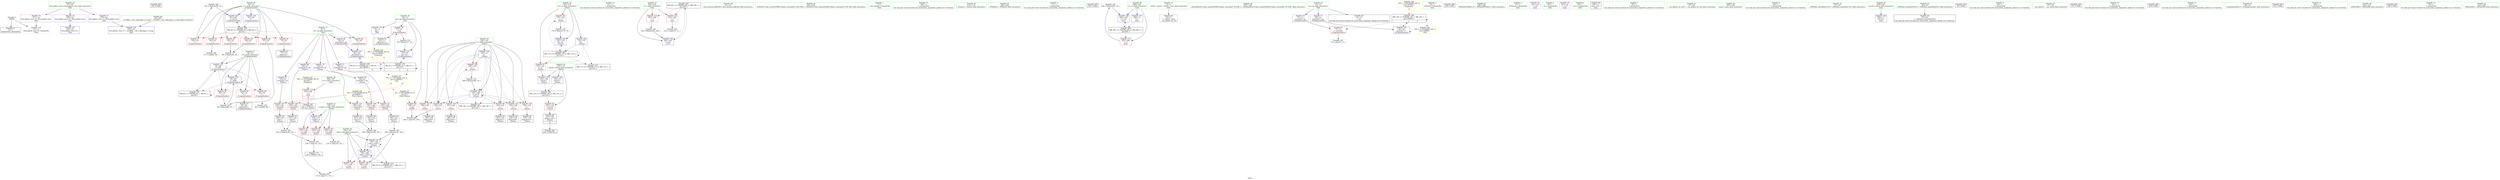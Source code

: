 digraph "SVFG" {
	label="SVFG";

	Node0x561d0405d8f0 [shape=record,color=grey,label="{NodeID: 0\nNullPtr}"];
	Node0x561d0405d8f0 -> Node0x561d04078e00[style=solid];
	Node0x561d0405d8f0 -> Node0x561d0407ea50[style=solid];
	Node0x561d040a0880 [shape=record,color=black,label="{NodeID: 263\n232 = PHI()\n}"];
	Node0x561d040825d0 [shape=record,color=grey,label="{NodeID: 180\n105 = Binary(104, 79, )\n}"];
	Node0x561d040825d0 -> Node0x561d0407f030[style=solid];
	Node0x561d040797e0 [shape=record,color=red,label="{NodeID: 97\n192\<--122\n\<--re\n_Z3ansx\n}"];
	Node0x561d040797e0 -> Node0x561d0407f780[style=solid];
	Node0x561d040770d0 [shape=record,color=green,label="{NodeID: 14\n131\<--1\n\<--dummyObj\nCan only get source location for instruction, argument, global var or function.}"];
	Node0x561d0407cad0 [shape=record,color=grey,label="{NodeID: 194\n216 = cmp(215, 11, )\n}"];
	Node0x561d04079320 [shape=record,color=red,label="{NodeID: 111\n181\<--180\n\<--arrayidx15\n_Z3ansx\n}"];
	Node0x561d04079320 -> Node0x561d0407abb0[style=solid];
	Node0x561d04077cb0 [shape=record,color=green,label="{NodeID: 28\n61\<--62\nllvm.memset.p0i8.i64\<--llvm.memset.p0i8.i64_field_insensitive\n}"];
	Node0x561d0407ef60 [shape=record,color=blue,label="{NodeID: 125\n54\<--99\nj\<--add8\n_Z12getprimelistv\n}"];
	Node0x561d0407ef60 -> Node0x561d0407c090[style=dashed];
	Node0x561d0407ef60 -> Node0x561d0407c160[style=dashed];
	Node0x561d0407ef60 -> Node0x561d0407c230[style=dashed];
	Node0x561d0407ef60 -> Node0x561d0407ef60[style=dashed];
	Node0x561d0407ef60 -> Node0x561d0408b350[style=dashed];
	Node0x561d04078900 [shape=record,color=green,label="{NodeID: 42\n223\<--224\n_ZStlsISt11char_traitsIcEERSt13basic_ostreamIcT_ES5_PKc\<--_ZStlsISt11char_traitsIcEERSt13basic_ostreamIcT_ES5_PKc_field_insensitive\n}"];
	Node0x561d0407fac0 [shape=record,color=blue,label="{NodeID: 139\n202\<--243\nt\<--dec\nmain\n}"];
	Node0x561d0407fac0 -> Node0x561d0408d150[style=dashed];
	Node0x561d0407a600 [shape=record,color=black,label="{NodeID: 56\n148\<--147\nidxprom2\<--\n_Z3ansx\n}"];
	Node0x561d0407b160 [shape=record,color=purple,label="{NodeID: 70\n165\<--8\narrayidx10\<--pl\n_Z3ansx\n}"];
	Node0x561d0407b160 -> Node0x561d04079250[style=solid];
	Node0x561d0407bd50 [shape=record,color=red,label="{NodeID: 84\n84\<--52\n\<--i\n_Z12getprimelistv\n}"];
	Node0x561d0407bd50 -> Node0x561d04082150[style=solid];
	Node0x561d04076060 [shape=record,color=green,label="{NodeID: 1\n7\<--1\n__dso_handle\<--dummyObj\nGlob }"];
	Node0x561d040a0980 [shape=record,color=black,label="{NodeID: 264\n234 = PHI(116, )\n}"];
	Node0x561d04082750 [shape=record,color=grey,label="{NodeID: 181\n99 = Binary(98, 97, )\n}"];
	Node0x561d04082750 -> Node0x561d0407ef60[style=solid];
	Node0x561d040798b0 [shape=record,color=red,label="{NodeID: 98\n138\<--124\n\<--i\n_Z3ansx\n}"];
	Node0x561d040798b0 -> Node0x561d04083350[style=solid];
	Node0x561d04077160 [shape=record,color=green,label="{NodeID: 15\n244\<--1\n\<--dummyObj\nCan only get source location for instruction, argument, global var or function.}"];
	Node0x561d0408a950 [shape=record,color=black,label="{NodeID: 195\nMR_2V_2 = PHI(MR_2V_3, MR_2V_1, )\npts\{12 \}\n|{|<s3>4}}"];
	Node0x561d0408a950 -> Node0x561d0407b940[style=dashed];
	Node0x561d0408a950 -> Node0x561d0407ec20[style=dashed];
	Node0x561d0408a950 -> Node0x561d0408a950[style=dashed];
	Node0x561d0408a950:s3 -> Node0x561d040959e0[style=dashed,color=blue];
	Node0x561d040793f0 [shape=record,color=red,label="{NodeID: 112\n215\<--202\n\<--t\nmain\n}"];
	Node0x561d040793f0 -> Node0x561d0407cad0[style=solid];
	Node0x561d04077db0 [shape=record,color=green,label="{NodeID: 29\n114\<--115\n_Z3ansx\<--_Z3ansx_field_insensitive\n}"];
	Node0x561d0408ef50 [shape=record,color=black,label="{NodeID: 209\nMR_13V_3 = PHI(MR_13V_4, MR_13V_2, )\npts\{119 \}\n}"];
	Node0x561d0408ef50 -> Node0x561d0407c3d0[style=dashed];
	Node0x561d0407f030 [shape=record,color=blue,label="{NodeID: 126\n52\<--105\ni\<--inc10\n_Z12getprimelistv\n}"];
	Node0x561d0407f030 -> Node0x561d0408ae50[style=dashed];
	Node0x561d04078a00 [shape=record,color=green,label="{NodeID: 43\n229\<--230\n_ZNSolsEi\<--_ZNSolsEi_field_insensitive\n}"];
	Node0x561d04092ee0 [shape=record,color=yellow,style=double,label="{NodeID: 223\n8V_1 = ENCHI(MR_8V_0)\npts\{90000 \}\nFun[_Z3ansx]}"];
	Node0x561d04092ee0 -> Node0x561d04078fe0[style=dashed];
	Node0x561d04092ee0 -> Node0x561d040790b0[style=dashed];
	Node0x561d04092ee0 -> Node0x561d04079180[style=dashed];
	Node0x561d04092ee0 -> Node0x561d04079250[style=dashed];
	Node0x561d04092ee0 -> Node0x561d04079320[style=dashed];
	Node0x561d0407a6d0 [shape=record,color=black,label="{NodeID: 57\n151\<--150\nconv4\<--\n_Z3ansx\n}"];
	Node0x561d0407a6d0 -> Node0x561d04082a50[style=solid];
	Node0x561d0407b230 [shape=record,color=purple,label="{NodeID: 71\n180\<--8\narrayidx15\<--pl\n_Z3ansx\n}"];
	Node0x561d0407b230 -> Node0x561d04079320[style=solid];
	Node0x561d0407be20 [shape=record,color=red,label="{NodeID: 85\n85\<--52\n\<--i\n_Z12getprimelistv\n}"];
	Node0x561d0407be20 -> Node0x561d04082150[style=solid];
	Node0x561d040760f0 [shape=record,color=green,label="{NodeID: 2\n11\<--1\n\<--dummyObj\nCan only get source location for instruction, argument, global var or function.}"];
	Node0x561d040a0b10 [shape=record,color=black,label="{NodeID: 265\n235 = PHI()\n}"];
	Node0x561d040828d0 [shape=record,color=grey,label="{NodeID: 182\n226 = Binary(225, 79, )\n}"];
	Node0x561d040828d0 -> Node0x561d0407f9f0[style=solid];
	Node0x561d04079980 [shape=record,color=red,label="{NodeID: 99\n142\<--124\n\<--i\n_Z3ansx\n}"];
	Node0x561d04079980 -> Node0x561d0407a460[style=solid];
	Node0x561d040771f0 [shape=record,color=green,label="{NodeID: 16\n4\<--6\n_ZStL8__ioinit\<--_ZStL8__ioinit_field_insensitive\nGlob }"];
	Node0x561d040771f0 -> Node0x561d0407ad50[style=solid];
	Node0x561d0408ae50 [shape=record,color=black,label="{NodeID: 196\nMR_4V_3 = PHI(MR_4V_4, MR_4V_2, )\npts\{53 \}\n}"];
	Node0x561d0408ae50 -> Node0x561d0407bae0[style=dashed];
	Node0x561d0408ae50 -> Node0x561d0407bbb0[style=dashed];
	Node0x561d0408ae50 -> Node0x561d0407bc80[style=dashed];
	Node0x561d0408ae50 -> Node0x561d0407bd50[style=dashed];
	Node0x561d0408ae50 -> Node0x561d0407be20[style=dashed];
	Node0x561d0408ae50 -> Node0x561d0407bef0[style=dashed];
	Node0x561d0408ae50 -> Node0x561d0407bfc0[style=dashed];
	Node0x561d0408ae50 -> Node0x561d0407f030[style=dashed];
	Node0x561d040794c0 [shape=record,color=red,label="{NodeID: 113\n242\<--202\n\<--t\nmain\n}"];
	Node0x561d040794c0 -> Node0x561d04082bd0[style=solid];
	Node0x561d04077eb0 [shape=record,color=green,label="{NodeID: 30\n118\<--119\nretval\<--retval_field_insensitive\n_Z3ansx\n}"];
	Node0x561d04077eb0 -> Node0x561d0407c3d0[style=solid];
	Node0x561d04077eb0 -> Node0x561d0407f1d0[style=solid];
	Node0x561d04077eb0 -> Node0x561d0407f780[style=solid];
	Node0x561d0408f450 [shape=record,color=black,label="{NodeID: 210\nMR_17V_2 = PHI(MR_17V_4, MR_17V_1, )\npts\{123 \}\n}"];
	Node0x561d0407f100 [shape=record,color=blue,label="{NodeID: 127\n120\<--117\nn.addr\<--n\n_Z3ansx\n}"];
	Node0x561d0407f100 -> Node0x561d0407c4a0[style=dashed];
	Node0x561d0407f100 -> Node0x561d0407c570[style=dashed];
	Node0x561d0407f100 -> Node0x561d0407c640[style=dashed];
	Node0x561d04078b00 [shape=record,color=green,label="{NodeID: 44\n237\<--238\n_ZSt4endlIcSt11char_traitsIcEERSt13basic_ostreamIT_T0_ES6_\<--_ZSt4endlIcSt11char_traitsIcEERSt13basic_ostreamIT_T0_ES6__field_insensitive\n}"];
	Node0x561d0407a7a0 [shape=record,color=black,label="{NodeID: 58\n159\<--158\nidxprom6\<--\n_Z3ansx\n}"];
	Node0x561d0407b300 [shape=record,color=purple,label="{NodeID: 72\n72\<--13\narrayidx\<--pc\n_Z12getprimelistv\n}"];
	Node0x561d0407b300 -> Node0x561d0407c300[style=solid];
	Node0x561d0407bef0 [shape=record,color=red,label="{NodeID: 86\n97\<--52\n\<--i\n_Z12getprimelistv\n}"];
	Node0x561d0407bef0 -> Node0x561d04082750[style=solid];
	Node0x561d04076180 [shape=record,color=green,label="{NodeID: 3\n16\<--1\n_ZSt3cin\<--dummyObj\nGlob }"];
	Node0x561d040a0be0 [shape=record,color=black,label="{NodeID: 266\n236 = PHI()\n}"];
	Node0x561d04082a50 [shape=record,color=grey,label="{NodeID: 183\n152 = Binary(146, 151, )\n}"];
	Node0x561d04082a50 -> Node0x561d0407c950[style=solid];
	Node0x561d04079a50 [shape=record,color=red,label="{NodeID: 100\n147\<--124\n\<--i\n_Z3ansx\n}"];
	Node0x561d04079a50 -> Node0x561d0407a600[style=solid];
	Node0x561d04077280 [shape=record,color=green,label="{NodeID: 17\n8\<--9\npl\<--pl_field_insensitive\nGlob }"];
	Node0x561d04077280 -> Node0x561d0407ae20[style=solid];
	Node0x561d04077280 -> Node0x561d0407aef0[style=solid];
	Node0x561d04077280 -> Node0x561d0407afc0[style=solid];
	Node0x561d04077280 -> Node0x561d0407b090[style=solid];
	Node0x561d04077280 -> Node0x561d0407b160[style=solid];
	Node0x561d04077280 -> Node0x561d0407b230[style=solid];
	Node0x561d0408b350 [shape=record,color=black,label="{NodeID: 197\nMR_6V_2 = PHI(MR_6V_3, MR_6V_1, )\npts\{55 \}\n}"];
	Node0x561d0408b350 -> Node0x561d0407edc0[style=dashed];
	Node0x561d0408b350 -> Node0x561d0408b350[style=dashed];
	Node0x561d04079590 [shape=record,color=red,label="{NodeID: 114\n225\<--204\n\<--ct\nmain\n}"];
	Node0x561d04079590 -> Node0x561d040828d0[style=solid];
	Node0x561d04077f80 [shape=record,color=green,label="{NodeID: 31\n120\<--121\nn.addr\<--n.addr_field_insensitive\n_Z3ansx\n}"];
	Node0x561d04077f80 -> Node0x561d0407c4a0[style=solid];
	Node0x561d04077f80 -> Node0x561d0407c570[style=solid];
	Node0x561d04077f80 -> Node0x561d0407c640[style=solid];
	Node0x561d04077f80 -> Node0x561d0407f100[style=solid];
	Node0x561d0408f950 [shape=record,color=black,label="{NodeID: 211\nMR_19V_2 = PHI(MR_19V_4, MR_19V_1, )\npts\{125 \}\n}"];
	Node0x561d0407f1d0 [shape=record,color=blue,label="{NodeID: 128\n118\<--11\nretval\<--\n_Z3ansx\n}"];
	Node0x561d0407f1d0 -> Node0x561d0408ef50[style=dashed];
	Node0x561d04078c00 [shape=record,color=green,label="{NodeID: 45\n239\<--240\n_ZNSolsEPFRSoS_E\<--_ZNSolsEPFRSoS_E_field_insensitive\n}"];
	Node0x561d0407a870 [shape=record,color=black,label="{NodeID: 59\n162\<--161\nconv8\<--\n_Z3ansx\n}"];
	Node0x561d0407a870 -> Node0x561d04082ed0[style=solid];
	Node0x561d0407b3d0 [shape=record,color=purple,label="{NodeID: 73\n94\<--13\narrayidx7\<--pc\n_Z12getprimelistv\n}"];
	Node0x561d0407b3d0 -> Node0x561d0407ee90[style=solid];
	Node0x561d0407bfc0 [shape=record,color=red,label="{NodeID: 87\n104\<--52\n\<--i\n_Z12getprimelistv\n}"];
	Node0x561d0407bfc0 -> Node0x561d040825d0[style=solid];
	Node0x561d04076b30 [shape=record,color=green,label="{NodeID: 4\n17\<--1\n_ZSt4cout\<--dummyObj\nGlob }"];
	Node0x561d040a0cb0 [shape=record,color=black,label="{NodeID: 267\n117 = PHI(233, )\n0th arg _Z3ansx }"];
	Node0x561d040a0cb0 -> Node0x561d0407f100[style=solid];
	Node0x561d04082bd0 [shape=record,color=grey,label="{NodeID: 184\n243 = Binary(242, 244, )\n}"];
	Node0x561d04082bd0 -> Node0x561d0407fac0[style=solid];
	Node0x561d04079b20 [shape=record,color=red,label="{NodeID: 101\n158\<--124\n\<--i\n_Z3ansx\n}"];
	Node0x561d04079b20 -> Node0x561d0407a7a0[style=solid];
	Node0x561d04077310 [shape=record,color=green,label="{NodeID: 18\n10\<--12\npp\<--pp_field_insensitive\nGlob }"];
	Node0x561d04077310 -> Node0x561d0407b940[style=solid];
	Node0x561d04077310 -> Node0x561d0407ba10[style=solid];
	Node0x561d04077310 -> Node0x561d0407e7c0[style=solid];
	Node0x561d04077310 -> Node0x561d0407ec20[style=solid];
	Node0x561d0408b850 [shape=record,color=black,label="{NodeID: 198\nMR_8V_2 = PHI(MR_8V_3, MR_8V_1, )\npts\{90000 \}\n|{|<s2>4}}"];
	Node0x561d0408b850 -> Node0x561d0407ecf0[style=dashed];
	Node0x561d0408b850 -> Node0x561d0408b850[style=dashed];
	Node0x561d0408b850:s2 -> Node0x561d040959e0[style=dashed,color=blue];
	Node0x561d0407e730 [shape=record,color=red,label="{NodeID: 115\n233\<--206\n\<--n\nmain\n|{<s0>10}}"];
	Node0x561d0407e730:s0 -> Node0x561d040a0cb0[style=solid,color=red];
	Node0x561d04078050 [shape=record,color=green,label="{NodeID: 32\n122\<--123\nre\<--re_field_insensitive\n_Z3ansx\n}"];
	Node0x561d04078050 -> Node0x561d04079710[style=solid];
	Node0x561d04078050 -> Node0x561d040797e0[style=solid];
	Node0x561d04078050 -> Node0x561d0407f2a0[style=solid];
	Node0x561d04078050 -> Node0x561d0407f510[style=solid];
	Node0x561d0408fe50 [shape=record,color=black,label="{NodeID: 212\nMR_21V_2 = PHI(MR_21V_3, MR_21V_1, )\npts\{127 \}\n}"];
	Node0x561d0407f2a0 [shape=record,color=blue,label="{NodeID: 129\n122\<--79\nre\<--\n_Z3ansx\n}"];
	Node0x561d0407f2a0 -> Node0x561d040797e0[style=dashed];
	Node0x561d0407f2a0 -> Node0x561d0408db50[style=dashed];
	Node0x561d0407f2a0 -> Node0x561d0408f450[style=dashed];
	Node0x561d04078d00 [shape=record,color=green,label="{NodeID: 46\n24\<--265\n_GLOBAL__sub_I_Ahyangyi_2_0.cpp\<--_GLOBAL__sub_I_Ahyangyi_2_0.cpp_field_insensitive\n}"];
	Node0x561d04078d00 -> Node0x561d0407e950[style=solid];
	Node0x561d0407a940 [shape=record,color=black,label="{NodeID: 60\n164\<--163\nidxprom9\<--\n_Z3ansx\n}"];
	Node0x561d0407b4a0 [shape=record,color=purple,label="{NodeID: 74\n221\<--18\n\<--.str\nmain\n}"];
	Node0x561d0407c090 [shape=record,color=red,label="{NodeID: 88\n89\<--54\n\<--j\n_Z12getprimelistv\n}"];
	Node0x561d0407c090 -> Node0x561d040834d0[style=solid];
	Node0x561d04076bc0 [shape=record,color=green,label="{NodeID: 5\n18\<--1\n.str\<--dummyObj\nGlob }"];
	Node0x561d04082d50 [shape=record,color=grey,label="{NodeID: 185\n184 = Binary(183, 182, )\n}"];
	Node0x561d04082d50 -> Node0x561d0407f5e0[style=solid];
	Node0x561d04079bf0 [shape=record,color=red,label="{NodeID: 102\n163\<--124\n\<--i\n_Z3ansx\n}"];
	Node0x561d04079bf0 -> Node0x561d0407a940[style=solid];
	Node0x561d04077410 [shape=record,color=green,label="{NodeID: 19\n13\<--15\npc\<--pc_field_insensitive\nGlob }"];
	Node0x561d04077410 -> Node0x561d04079ff0[style=solid];
	Node0x561d04077410 -> Node0x561d0407b300[style=solid];
	Node0x561d04077410 -> Node0x561d0407b3d0[style=solid];
	Node0x561d0408bd50 [shape=record,color=black,label="{NodeID: 199\nMR_10V_2 = PHI(MR_10V_3, MR_10V_1, )\npts\{150000 \}\n|{|<s3>4}}"];
	Node0x561d0408bd50 -> Node0x561d0407c300[style=dashed];
	Node0x561d0408bd50 -> Node0x561d0407ee90[style=dashed];
	Node0x561d0408bd50 -> Node0x561d0408bd50[style=dashed];
	Node0x561d0408bd50:s3 -> Node0x561d04095880[style=dashed,color=blue];
	Node0x561d0407e7c0 [shape=record,color=blue,label="{NodeID: 116\n10\<--11\npp\<--\nGlob }"];
	Node0x561d0407e7c0 -> Node0x561d04093450[style=dashed];
	Node0x561d04078120 [shape=record,color=green,label="{NodeID: 33\n124\<--125\ni\<--i_field_insensitive\n_Z3ansx\n}"];
	Node0x561d04078120 -> Node0x561d040798b0[style=solid];
	Node0x561d04078120 -> Node0x561d04079980[style=solid];
	Node0x561d04078120 -> Node0x561d04079a50[style=solid];
	Node0x561d04078120 -> Node0x561d04079b20[style=solid];
	Node0x561d04078120 -> Node0x561d04079bf0[style=solid];
	Node0x561d04078120 -> Node0x561d04079cc0[style=solid];
	Node0x561d04078120 -> Node0x561d04079d90[style=solid];
	Node0x561d04078120 -> Node0x561d0407f370[style=solid];
	Node0x561d04078120 -> Node0x561d0407f6b0[style=solid];
	Node0x561d0407f370 [shape=record,color=blue,label="{NodeID: 130\n124\<--11\ni\<--\n_Z3ansx\n}"];
	Node0x561d0407f370 -> Node0x561d040798b0[style=dashed];
	Node0x561d0407f370 -> Node0x561d04079980[style=dashed];
	Node0x561d0407f370 -> Node0x561d04079a50[style=dashed];
	Node0x561d0407f370 -> Node0x561d04079b20[style=dashed];
	Node0x561d0407f370 -> Node0x561d04079bf0[style=dashed];
	Node0x561d0407f370 -> Node0x561d04079cc0[style=dashed];
	Node0x561d0407f370 -> Node0x561d04079d90[style=dashed];
	Node0x561d0407f370 -> Node0x561d0407f6b0[style=dashed];
	Node0x561d0407f370 -> Node0x561d0408f950[style=dashed];
	Node0x561d04078e00 [shape=record,color=black,label="{NodeID: 47\n2\<--3\ndummyVal\<--dummyVal\n}"];
	Node0x561d04093290 [shape=record,color=yellow,style=double,label="{NodeID: 227\n30V_1 = ENCHI(MR_30V_0)\npts\{207 \}\nFun[main]}"];
	Node0x561d04093290 -> Node0x561d0407e730[style=dashed];
	Node0x561d0407aa10 [shape=record,color=black,label="{NodeID: 61\n167\<--166\nconv11\<--\n_Z3ansx\n}"];
	Node0x561d0407aa10 -> Node0x561d04082ed0[style=solid];
	Node0x561d0407b570 [shape=record,color=purple,label="{NodeID: 75\n231\<--20\n\<--.str.1\nmain\n}"];
	Node0x561d0407c160 [shape=record,color=red,label="{NodeID: 89\n92\<--54\n\<--j\n_Z12getprimelistv\n}"];
	Node0x561d0407c160 -> Node0x561d0407a390[style=solid];
	Node0x561d04076c50 [shape=record,color=green,label="{NodeID: 6\n20\<--1\n.str.1\<--dummyObj\nGlob }"];
	Node0x561d04082ed0 [shape=record,color=grey,label="{NodeID: 186\n168 = Binary(162, 167, )\n}"];
	Node0x561d04082ed0 -> Node0x561d0407f440[style=solid];
	Node0x561d04079cc0 [shape=record,color=red,label="{NodeID: 103\n178\<--124\n\<--i\n_Z3ansx\n}"];
	Node0x561d04079cc0 -> Node0x561d0407aae0[style=solid];
	Node0x561d04077510 [shape=record,color=green,label="{NodeID: 20\n22\<--26\nllvm.global_ctors\<--llvm.global_ctors_field_insensitive\nGlob }"];
	Node0x561d04077510 -> Node0x561d0407b640[style=solid];
	Node0x561d04077510 -> Node0x561d0407b740[style=solid];
	Node0x561d04077510 -> Node0x561d0407b840[style=solid];
	Node0x561d0407e850 [shape=record,color=blue,label="{NodeID: 117\n269\<--23\nllvm.global_ctors_0\<--\nGlob }"];
	Node0x561d040781f0 [shape=record,color=green,label="{NodeID: 34\n126\<--127\ntmp\<--tmp_field_insensitive\n_Z3ansx\n}"];
	Node0x561d040781f0 -> Node0x561d04079e60[style=solid];
	Node0x561d040781f0 -> Node0x561d04078f10[style=solid];
	Node0x561d040781f0 -> Node0x561d0407f440[style=solid];
	Node0x561d040781f0 -> Node0x561d0407f5e0[style=solid];
	Node0x561d0407f440 [shape=record,color=blue,label="{NodeID: 131\n126\<--168\ntmp\<--mul12\n_Z3ansx\n}"];
	Node0x561d0407f440 -> Node0x561d04079e60[style=dashed];
	Node0x561d0407f440 -> Node0x561d04078f10[style=dashed];
	Node0x561d0407f440 -> Node0x561d0407f440[style=dashed];
	Node0x561d0407f440 -> Node0x561d0407f5e0[style=dashed];
	Node0x561d0407f440 -> Node0x561d0408fe50[style=dashed];
	Node0x561d04079f20 [shape=record,color=black,label="{NodeID: 48\n199\<--11\nmain_ret\<--\nmain\n}"];
	Node0x561d04093370 [shape=record,color=yellow,style=double,label="{NodeID: 228\n10V_1 = ENCHI(MR_10V_0)\npts\{150000 \}\nFun[main]|{<s0>4}}"];
	Node0x561d04093370:s0 -> Node0x561d0408bd50[style=dashed,color=red];
	Node0x561d0407aae0 [shape=record,color=black,label="{NodeID: 62\n179\<--178\nidxprom14\<--\n_Z3ansx\n}"];
	Node0x561d0407b640 [shape=record,color=purple,label="{NodeID: 76\n269\<--22\nllvm.global_ctors_0\<--llvm.global_ctors\nGlob }"];
	Node0x561d0407b640 -> Node0x561d0407e850[style=solid];
	Node0x561d04095880 [shape=record,color=yellow,style=double,label="{NodeID: 256\n10V_2 = CSCHI(MR_10V_1)\npts\{150000 \}\nCS[]}"];
	Node0x561d0407c230 [shape=record,color=red,label="{NodeID: 90\n98\<--54\n\<--j\n_Z12getprimelistv\n}"];
	Node0x561d0407c230 -> Node0x561d04082750[style=solid];
	Node0x561d04076ce0 [shape=record,color=green,label="{NodeID: 7\n23\<--1\n\<--dummyObj\nCan only get source location for instruction, argument, global var or function.}"];
	Node0x561d04083050 [shape=record,color=grey,label="{NodeID: 187\n74 = cmp(73, 11, )\n}"];
	Node0x561d04079d90 [shape=record,color=red,label="{NodeID: 104\n188\<--124\n\<--i\n_Z3ansx\n}"];
	Node0x561d04079d90 -> Node0x561d04081fd0[style=solid];
	Node0x561d04077610 [shape=record,color=green,label="{NodeID: 21\n27\<--28\n__cxx_global_var_init\<--__cxx_global_var_init_field_insensitive\n}"];
	Node0x561d0407e950 [shape=record,color=blue,label="{NodeID: 118\n270\<--24\nllvm.global_ctors_1\<--_GLOBAL__sub_I_Ahyangyi_2_0.cpp\nGlob }"];
	Node0x561d040782c0 [shape=record,color=green,label="{NodeID: 35\n197\<--198\nmain\<--main_field_insensitive\n}"];
	Node0x561d0407f510 [shape=record,color=blue,label="{NodeID: 132\n122\<--176\nre\<--inc\n_Z3ansx\n}"];
	Node0x561d0407f510 -> Node0x561d0408db50[style=dashed];
	Node0x561d04079ff0 [shape=record,color=black,label="{NodeID: 49\n14\<--13\n\<--pc\nCan only get source location for instruction, argument, global var or function.}"];
	Node0x561d04093450 [shape=record,color=yellow,style=double,label="{NodeID: 229\n33V_1 = ENCHI(MR_33V_0)\npts\{12 90000 \}\nFun[main]|{<s0>4|<s1>4}}"];
	Node0x561d04093450:s0 -> Node0x561d0408a950[style=dashed,color=red];
	Node0x561d04093450:s1 -> Node0x561d0408b850[style=dashed,color=red];
	Node0x561d0407abb0 [shape=record,color=black,label="{NodeID: 63\n182\<--181\nconv16\<--\n_Z3ansx\n}"];
	Node0x561d0407abb0 -> Node0x561d04082d50[style=solid];
	Node0x561d0407b740 [shape=record,color=purple,label="{NodeID: 77\n270\<--22\nllvm.global_ctors_1\<--llvm.global_ctors\nGlob }"];
	Node0x561d0407b740 -> Node0x561d0407e950[style=solid];
	Node0x561d040959e0 [shape=record,color=yellow,style=double,label="{NodeID: 257\n33V_2 = CSCHI(MR_33V_1)\npts\{12 90000 \}\nCS[]|{<s0>10|<s1>10}}"];
	Node0x561d040959e0:s0 -> Node0x561d04091750[style=dashed,color=red];
	Node0x561d040959e0:s1 -> Node0x561d04092ee0[style=dashed,color=red];
	Node0x561d0407c300 [shape=record,color=red,label="{NodeID: 91\n73\<--72\n\<--arrayidx\n_Z12getprimelistv\n}"];
	Node0x561d0407c300 -> Node0x561d04083050[style=solid];
	Node0x561d04076d70 [shape=record,color=green,label="{NodeID: 8\n58\<--1\n\<--dummyObj\nCan only get source location for instruction, argument, global var or function.}"];
	Node0x561d040831d0 [shape=record,color=grey,label="{NodeID: 188\n67 = cmp(66, 68, )\n}"];
	Node0x561d04079e60 [shape=record,color=red,label="{NodeID: 105\n171\<--126\n\<--tmp\n_Z3ansx\n}"];
	Node0x561d04079e60 -> Node0x561d0407c7d0[style=solid];
	Node0x561d04077710 [shape=record,color=green,label="{NodeID: 22\n31\<--32\n_ZNSt8ios_base4InitC1Ev\<--_ZNSt8ios_base4InitC1Ev_field_insensitive\n}"];
	Node0x561d0407ea50 [shape=record,color=blue, style = dotted,label="{NodeID: 119\n271\<--3\nllvm.global_ctors_2\<--dummyVal\nGlob }"];
	Node0x561d040783c0 [shape=record,color=green,label="{NodeID: 36\n200\<--201\nretval\<--retval_field_insensitive\nmain\n}"];
	Node0x561d040783c0 -> Node0x561d0407f850[style=solid];
	Node0x561d0407f5e0 [shape=record,color=blue,label="{NodeID: 133\n126\<--184\ntmp\<--mul17\n_Z3ansx\n}"];
	Node0x561d0407f5e0 -> Node0x561d04079e60[style=dashed];
	Node0x561d0407f5e0 -> Node0x561d04078f10[style=dashed];
	Node0x561d0407f5e0 -> Node0x561d0407f440[style=dashed];
	Node0x561d0407f5e0 -> Node0x561d0407f5e0[style=dashed];
	Node0x561d0407f5e0 -> Node0x561d0408fe50[style=dashed];
	Node0x561d0407a0f0 [shape=record,color=black,label="{NodeID: 50\n35\<--36\n\<--_ZNSt8ios_base4InitD1Ev\nCan only get source location for instruction, argument, global var or function.}"];
	Node0x561d0407ac80 [shape=record,color=black,label="{NodeID: 64\n116\<--195\n_Z3ansx_ret\<--\n_Z3ansx\n|{<s0>10}}"];
	Node0x561d0407ac80:s0 -> Node0x561d040a0980[style=solid,color=blue];
	Node0x561d0407b840 [shape=record,color=purple,label="{NodeID: 78\n271\<--22\nllvm.global_ctors_2\<--llvm.global_ctors\nGlob }"];
	Node0x561d0407b840 -> Node0x561d0407ea50[style=solid];
	Node0x561d040a0320 [shape=record,color=black,label="{NodeID: 258\n34 = PHI()\n}"];
	Node0x561d04081a30 [shape=record,color=black,label="{NodeID: 175\n156 = PHI(60, 154, )\n}"];
	Node0x561d0407c3d0 [shape=record,color=red,label="{NodeID: 92\n195\<--118\n\<--retval\n_Z3ansx\n}"];
	Node0x561d0407c3d0 -> Node0x561d0407ac80[style=solid];
	Node0x561d04076e00 [shape=record,color=green,label="{NodeID: 9\n59\<--1\n\<--dummyObj\nCan only get source location for instruction, argument, global var or function.}"];
	Node0x561d04083350 [shape=record,color=grey,label="{NodeID: 189\n140 = cmp(138, 139, )\n}"];
	Node0x561d04078f10 [shape=record,color=red,label="{NodeID: 106\n183\<--126\n\<--tmp\n_Z3ansx\n}"];
	Node0x561d04078f10 -> Node0x561d04082d50[style=solid];
	Node0x561d04077810 [shape=record,color=green,label="{NodeID: 23\n37\<--38\n__cxa_atexit\<--__cxa_atexit_field_insensitive\n}"];
	Node0x561d0408d150 [shape=record,color=black,label="{NodeID: 203\nMR_26V_2 = PHI(MR_26V_3, MR_26V_1, )\npts\{203 \}\n}"];
	Node0x561d0408d150 -> Node0x561d040793f0[style=dashed];
	Node0x561d0408d150 -> Node0x561d040794c0[style=dashed];
	Node0x561d0408d150 -> Node0x561d0407fac0[style=dashed];
	Node0x561d0407eb50 [shape=record,color=blue,label="{NodeID: 120\n52\<--64\ni\<--\n_Z12getprimelistv\n}"];
	Node0x561d0407eb50 -> Node0x561d0408ae50[style=dashed];
	Node0x561d04078490 [shape=record,color=green,label="{NodeID: 37\n202\<--203\nt\<--t_field_insensitive\nmain\n}"];
	Node0x561d04078490 -> Node0x561d040793f0[style=solid];
	Node0x561d04078490 -> Node0x561d040794c0[style=solid];
	Node0x561d04078490 -> Node0x561d0407fac0[style=solid];
	Node0x561d04091750 [shape=record,color=yellow,style=double,label="{NodeID: 217\n2V_1 = ENCHI(MR_2V_0)\npts\{12 \}\nFun[_Z3ansx]}"];
	Node0x561d04091750 -> Node0x561d0407ba10[style=dashed];
	Node0x561d0407f6b0 [shape=record,color=blue,label="{NodeID: 134\n124\<--189\ni\<--inc18\n_Z3ansx\n}"];
	Node0x561d0407f6b0 -> Node0x561d040798b0[style=dashed];
	Node0x561d0407f6b0 -> Node0x561d04079980[style=dashed];
	Node0x561d0407f6b0 -> Node0x561d04079a50[style=dashed];
	Node0x561d0407f6b0 -> Node0x561d04079b20[style=dashed];
	Node0x561d0407f6b0 -> Node0x561d04079bf0[style=dashed];
	Node0x561d0407f6b0 -> Node0x561d04079cc0[style=dashed];
	Node0x561d0407f6b0 -> Node0x561d04079d90[style=dashed];
	Node0x561d0407f6b0 -> Node0x561d0407f6b0[style=dashed];
	Node0x561d0407f6b0 -> Node0x561d0408f950[style=dashed];
	Node0x561d0407a1f0 [shape=record,color=black,label="{NodeID: 51\n71\<--70\nidxprom\<--\n_Z12getprimelistv\n}"];
	Node0x561d0407ad50 [shape=record,color=purple,label="{NodeID: 65\n33\<--4\n\<--_ZStL8__ioinit\n__cxx_global_var_init\n}"];
	Node0x561d0407b940 [shape=record,color=red,label="{NodeID: 79\n77\<--10\n\<--pp\n_Z12getprimelistv\n}"];
	Node0x561d0407b940 -> Node0x561d0407a2c0[style=solid];
	Node0x561d0407b940 -> Node0x561d040822d0[style=solid];
	Node0x561d040a0420 [shape=record,color=black,label="{NodeID: 259\n211 = PHI()\n}"];
	Node0x561d04081fd0 [shape=record,color=grey,label="{NodeID: 176\n189 = Binary(188, 79, )\n}"];
	Node0x561d04081fd0 -> Node0x561d0407f6b0[style=solid];
	Node0x561d0407c4a0 [shape=record,color=red,label="{NodeID: 93\n129\<--120\n\<--n.addr\n_Z3ansx\n}"];
	Node0x561d0407c4a0 -> Node0x561d04083650[style=solid];
	Node0x561d04076e90 [shape=record,color=green,label="{NodeID: 10\n60\<--1\n\<--dummyObj\nCan only get source location for instruction, argument, global var or function.}"];
	Node0x561d040834d0 [shape=record,color=grey,label="{NodeID: 190\n90 = cmp(89, 68, )\n}"];
	Node0x561d04078fe0 [shape=record,color=red,label="{NodeID: 107\n145\<--144\n\<--arrayidx\n_Z3ansx\n}"];
	Node0x561d04078fe0 -> Node0x561d0407a530[style=solid];
	Node0x561d04077910 [shape=record,color=green,label="{NodeID: 24\n36\<--42\n_ZNSt8ios_base4InitD1Ev\<--_ZNSt8ios_base4InitD1Ev_field_insensitive\n}"];
	Node0x561d04077910 -> Node0x561d0407a0f0[style=solid];
	Node0x561d0408d650 [shape=record,color=black,label="{NodeID: 204\nMR_28V_3 = PHI(MR_28V_4, MR_28V_2, )\npts\{205 \}\n}"];
	Node0x561d0408d650 -> Node0x561d04079590[style=dashed];
	Node0x561d0408d650 -> Node0x561d0407f9f0[style=dashed];
	Node0x561d0407ec20 [shape=record,color=blue,label="{NodeID: 121\n10\<--78\npp\<--inc\n_Z12getprimelistv\n}"];
	Node0x561d0407ec20 -> Node0x561d0408a950[style=dashed];
	Node0x561d04078560 [shape=record,color=green,label="{NodeID: 38\n204\<--205\nct\<--ct_field_insensitive\nmain\n}"];
	Node0x561d04078560 -> Node0x561d04079590[style=solid];
	Node0x561d04078560 -> Node0x561d0407f920[style=solid];
	Node0x561d04078560 -> Node0x561d0407f9f0[style=solid];
	Node0x561d0407f780 [shape=record,color=blue,label="{NodeID: 135\n118\<--192\nretval\<--\n_Z3ansx\n}"];
	Node0x561d0407f780 -> Node0x561d0408ef50[style=dashed];
	Node0x561d0407a2c0 [shape=record,color=black,label="{NodeID: 52\n81\<--77\nidxprom1\<--\n_Z12getprimelistv\n}"];
	Node0x561d0407ae20 [shape=record,color=purple,label="{NodeID: 66\n82\<--8\narrayidx2\<--pl\n_Z12getprimelistv\n}"];
	Node0x561d0407ae20 -> Node0x561d0407ecf0[style=solid];
	Node0x561d0407ba10 [shape=record,color=red,label="{NodeID: 80\n139\<--10\n\<--pp\n_Z3ansx\n}"];
	Node0x561d0407ba10 -> Node0x561d04083350[style=solid];
	Node0x561d040a0520 [shape=record,color=black,label="{NodeID: 260\n218 = PHI()\n}"];
	Node0x561d04082150 [shape=record,color=grey,label="{NodeID: 177\n86 = Binary(84, 85, )\n}"];
	Node0x561d04082150 -> Node0x561d0407edc0[style=solid];
	Node0x561d0407c570 [shape=record,color=red,label="{NodeID: 94\n153\<--120\n\<--n.addr\n_Z3ansx\n}"];
	Node0x561d0407c570 -> Node0x561d0407c950[style=solid];
	Node0x561d04076f20 [shape=record,color=green,label="{NodeID: 11\n64\<--1\n\<--dummyObj\nCan only get source location for instruction, argument, global var or function.}"];
	Node0x561d04083650 [shape=record,color=grey,label="{NodeID: 191\n130 = cmp(129, 131, )\n}"];
	Node0x561d040790b0 [shape=record,color=red,label="{NodeID: 108\n150\<--149\n\<--arrayidx3\n_Z3ansx\n}"];
	Node0x561d040790b0 -> Node0x561d0407a6d0[style=solid];
	Node0x561d04077a10 [shape=record,color=green,label="{NodeID: 25\n49\<--50\n_Z12getprimelistv\<--_Z12getprimelistv_field_insensitive\n}"];
	Node0x561d0408db50 [shape=record,color=black,label="{NodeID: 205\nMR_17V_5 = PHI(MR_17V_6, MR_17V_4, )\npts\{123 \}\n}"];
	Node0x561d0408db50 -> Node0x561d04079710[style=dashed];
	Node0x561d0408db50 -> Node0x561d040797e0[style=dashed];
	Node0x561d0408db50 -> Node0x561d0407f510[style=dashed];
	Node0x561d0408db50 -> Node0x561d0408db50[style=dashed];
	Node0x561d0408db50 -> Node0x561d0408f450[style=dashed];
	Node0x561d0407ecf0 [shape=record,color=blue,label="{NodeID: 122\n82\<--76\narrayidx2\<--\n_Z12getprimelistv\n}"];
	Node0x561d0407ecf0 -> Node0x561d0408b850[style=dashed];
	Node0x561d04078630 [shape=record,color=green,label="{NodeID: 39\n206\<--207\nn\<--n_field_insensitive\nmain\n}"];
	Node0x561d04078630 -> Node0x561d0407e730[style=solid];
	Node0x561d0407f850 [shape=record,color=blue,label="{NodeID: 136\n200\<--11\nretval\<--\nmain\n}"];
	Node0x561d0407a390 [shape=record,color=black,label="{NodeID: 53\n93\<--92\nidxprom6\<--\n_Z12getprimelistv\n}"];
	Node0x561d0407aef0 [shape=record,color=purple,label="{NodeID: 67\n144\<--8\narrayidx\<--pl\n_Z3ansx\n}"];
	Node0x561d0407aef0 -> Node0x561d04078fe0[style=solid];
	Node0x561d0407bae0 [shape=record,color=red,label="{NodeID: 81\n66\<--52\n\<--i\n_Z12getprimelistv\n}"];
	Node0x561d0407bae0 -> Node0x561d040831d0[style=solid];
	Node0x561d040a0620 [shape=record,color=black,label="{NodeID: 261\n222 = PHI()\n}"];
	Node0x561d040822d0 [shape=record,color=grey,label="{NodeID: 178\n78 = Binary(77, 79, )\n}"];
	Node0x561d040822d0 -> Node0x561d0407ec20[style=solid];
	Node0x561d0407c640 [shape=record,color=red,label="{NodeID: 95\n172\<--120\n\<--n.addr\n_Z3ansx\n}"];
	Node0x561d0407c640 -> Node0x561d0407c7d0[style=solid];
	Node0x561d04076fb0 [shape=record,color=green,label="{NodeID: 12\n68\<--1\n\<--dummyObj\nCan only get source location for instruction, argument, global var or function.}"];
	Node0x561d0407c7d0 [shape=record,color=grey,label="{NodeID: 192\n173 = cmp(171, 172, )\n}"];
	Node0x561d04079180 [shape=record,color=red,label="{NodeID: 109\n161\<--160\n\<--arrayidx7\n_Z3ansx\n}"];
	Node0x561d04079180 -> Node0x561d0407a870[style=solid];
	Node0x561d04077b10 [shape=record,color=green,label="{NodeID: 26\n52\<--53\ni\<--i_field_insensitive\n_Z12getprimelistv\n}"];
	Node0x561d04077b10 -> Node0x561d0407bae0[style=solid];
	Node0x561d04077b10 -> Node0x561d0407bbb0[style=solid];
	Node0x561d04077b10 -> Node0x561d0407bc80[style=solid];
	Node0x561d04077b10 -> Node0x561d0407bd50[style=solid];
	Node0x561d04077b10 -> Node0x561d0407be20[style=solid];
	Node0x561d04077b10 -> Node0x561d0407bef0[style=solid];
	Node0x561d04077b10 -> Node0x561d0407bfc0[style=solid];
	Node0x561d04077b10 -> Node0x561d0407eb50[style=solid];
	Node0x561d04077b10 -> Node0x561d0407f030[style=solid];
	Node0x561d0407edc0 [shape=record,color=blue,label="{NodeID: 123\n54\<--86\nj\<--add\n_Z12getprimelistv\n}"];
	Node0x561d0407edc0 -> Node0x561d0407c090[style=dashed];
	Node0x561d0407edc0 -> Node0x561d0407c160[style=dashed];
	Node0x561d0407edc0 -> Node0x561d0407c230[style=dashed];
	Node0x561d0407edc0 -> Node0x561d0407ef60[style=dashed];
	Node0x561d0407edc0 -> Node0x561d0408b350[style=dashed];
	Node0x561d04078700 [shape=record,color=green,label="{NodeID: 40\n212\<--213\n_ZNSirsERi\<--_ZNSirsERi_field_insensitive\n}"];
	Node0x561d0407f920 [shape=record,color=blue,label="{NodeID: 137\n204\<--11\nct\<--\nmain\n}"];
	Node0x561d0407f920 -> Node0x561d0408d650[style=dashed];
	Node0x561d0407a460 [shape=record,color=black,label="{NodeID: 54\n143\<--142\nidxprom\<--\n_Z3ansx\n}"];
	Node0x561d0407afc0 [shape=record,color=purple,label="{NodeID: 68\n149\<--8\narrayidx3\<--pl\n_Z3ansx\n}"];
	Node0x561d0407afc0 -> Node0x561d040790b0[style=solid];
	Node0x561d0407bbb0 [shape=record,color=red,label="{NodeID: 82\n70\<--52\n\<--i\n_Z12getprimelistv\n}"];
	Node0x561d0407bbb0 -> Node0x561d0407a1f0[style=solid];
	Node0x561d040a0780 [shape=record,color=black,label="{NodeID: 262\n228 = PHI()\n}"];
	Node0x561d04082450 [shape=record,color=grey,label="{NodeID: 179\n176 = Binary(175, 79, )\n}"];
	Node0x561d04082450 -> Node0x561d0407f510[style=solid];
	Node0x561d04079710 [shape=record,color=red,label="{NodeID: 96\n175\<--122\n\<--re\n_Z3ansx\n}"];
	Node0x561d04079710 -> Node0x561d04082450[style=solid];
	Node0x561d04077040 [shape=record,color=green,label="{NodeID: 13\n79\<--1\n\<--dummyObj\nCan only get source location for instruction, argument, global var or function.}"];
	Node0x561d0407c950 [shape=record,color=grey,label="{NodeID: 193\n154 = cmp(152, 153, )\n}"];
	Node0x561d0407c950 -> Node0x561d04081a30[style=solid];
	Node0x561d04079250 [shape=record,color=red,label="{NodeID: 110\n166\<--165\n\<--arrayidx10\n_Z3ansx\n}"];
	Node0x561d04079250 -> Node0x561d0407aa10[style=solid];
	Node0x561d04077be0 [shape=record,color=green,label="{NodeID: 27\n54\<--55\nj\<--j_field_insensitive\n_Z12getprimelistv\n}"];
	Node0x561d04077be0 -> Node0x561d0407c090[style=solid];
	Node0x561d04077be0 -> Node0x561d0407c160[style=solid];
	Node0x561d04077be0 -> Node0x561d0407c230[style=solid];
	Node0x561d04077be0 -> Node0x561d0407edc0[style=solid];
	Node0x561d04077be0 -> Node0x561d0407ef60[style=solid];
	Node0x561d0407ee90 [shape=record,color=blue,label="{NodeID: 124\n94\<--79\narrayidx7\<--\n_Z12getprimelistv\n}"];
	Node0x561d0407ee90 -> Node0x561d0407ee90[style=dashed];
	Node0x561d0407ee90 -> Node0x561d0408bd50[style=dashed];
	Node0x561d04078800 [shape=record,color=green,label="{NodeID: 41\n219\<--220\n_ZNSirsERx\<--_ZNSirsERx_field_insensitive\n}"];
	Node0x561d0407f9f0 [shape=record,color=blue,label="{NodeID: 138\n204\<--226\nct\<--inc\nmain\n}"];
	Node0x561d0407f9f0 -> Node0x561d0408d650[style=dashed];
	Node0x561d0407a530 [shape=record,color=black,label="{NodeID: 55\n146\<--145\nconv\<--\n_Z3ansx\n}"];
	Node0x561d0407a530 -> Node0x561d04082a50[style=solid];
	Node0x561d0407b090 [shape=record,color=purple,label="{NodeID: 69\n160\<--8\narrayidx7\<--pl\n_Z3ansx\n}"];
	Node0x561d0407b090 -> Node0x561d04079180[style=solid];
	Node0x561d0407bc80 [shape=record,color=red,label="{NodeID: 83\n76\<--52\n\<--i\n_Z12getprimelistv\n}"];
	Node0x561d0407bc80 -> Node0x561d0407ecf0[style=solid];
}
